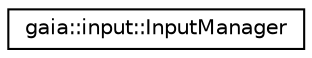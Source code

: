 digraph G
{
  edge [fontname="Helvetica",fontsize="10",labelfontname="Helvetica",labelfontsize="10"];
  node [fontname="Helvetica",fontsize="10",shape=record];
  rankdir=LR;
  Node1 [label="gaia::input::InputManager",height=0.2,width=0.4,color="black", fillcolor="white", style="filled",URL="$da/ded/classgaia_1_1input_1_1_input_manager.html",tooltip="Provides information about input devices and available key layouts."];
}
